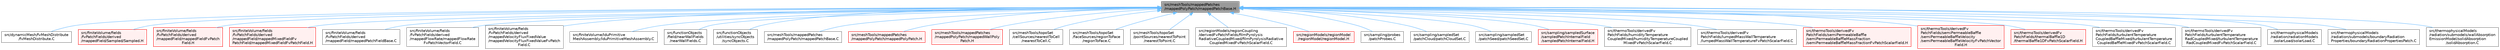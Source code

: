 digraph "src/meshTools/mappedPatches/mappedPolyPatch/mappedPatchBase.H"
{
 // LATEX_PDF_SIZE
  bgcolor="transparent";
  edge [fontname=Helvetica,fontsize=10,labelfontname=Helvetica,labelfontsize=10];
  node [fontname=Helvetica,fontsize=10,shape=box,height=0.2,width=0.4];
  Node1 [id="Node000001",label="src/meshTools/mappedPatches\l/mappedPolyPatch/mappedPatchBase.H",height=0.2,width=0.4,color="gray40", fillcolor="grey60", style="filled", fontcolor="black",tooltip=" "];
  Node1 -> Node2 [id="edge1_Node000001_Node000002",dir="back",color="steelblue1",style="solid",tooltip=" "];
  Node2 [id="Node000002",label="src/dynamicMesh/fvMeshDistribute\l/fvMeshDistribute.C",height=0.2,width=0.4,color="grey40", fillcolor="white", style="filled",URL="$fvMeshDistribute_8C.html",tooltip=" "];
  Node1 -> Node3 [id="edge2_Node000001_Node000003",dir="back",color="steelblue1",style="solid",tooltip=" "];
  Node3 [id="Node000003",label="src/finiteVolume/fields\l/fvPatchFields/derived\l/mappedField/Sampled/Sampled.H",height=0.2,width=0.4,color="red", fillcolor="#FFF0F0", style="filled",URL="$Sampled_8H.html",tooltip=" "];
  Node1 -> Node5 [id="edge3_Node000001_Node000005",dir="back",color="steelblue1",style="solid",tooltip=" "];
  Node5 [id="Node000005",label="src/finiteVolume/fields\l/fvPatchFields/derived\l/mappedField/mappedFieldFvPatch\lField.H",height=0.2,width=0.4,color="red", fillcolor="#FFF0F0", style="filled",URL="$mappedFieldFvPatchField_8H.html",tooltip=" "];
  Node1 -> Node10 [id="edge4_Node000001_Node000010",dir="back",color="steelblue1",style="solid",tooltip=" "];
  Node10 [id="Node000010",label="src/finiteVolume/fields\l/fvPatchFields/derived\l/mappedField/mappedMixedFieldFv\lPatchField/mappedMixedFieldFvPatchField.H",height=0.2,width=0.4,color="red", fillcolor="#FFF0F0", style="filled",URL="$mappedMixedFieldFvPatchField_8H.html",tooltip=" "];
  Node1 -> Node14 [id="edge5_Node000001_Node000014",dir="back",color="steelblue1",style="solid",tooltip=" "];
  Node14 [id="Node000014",label="src/finiteVolume/fields\l/fvPatchFields/derived\l/mappedField/mappedPatchFieldBase.C",height=0.2,width=0.4,color="grey40", fillcolor="white", style="filled",URL="$mappedPatchFieldBase_8C.html",tooltip=" "];
  Node1 -> Node15 [id="edge6_Node000001_Node000015",dir="back",color="steelblue1",style="solid",tooltip=" "];
  Node15 [id="Node000015",label="src/finiteVolume/fields\l/fvPatchFields/derived\l/mappedFlowRate/mappedFlowRate\lFvPatchVectorField.C",height=0.2,width=0.4,color="grey40", fillcolor="white", style="filled",URL="$mappedFlowRateFvPatchVectorField_8C.html",tooltip=" "];
  Node1 -> Node16 [id="edge7_Node000001_Node000016",dir="back",color="steelblue1",style="solid",tooltip=" "];
  Node16 [id="Node000016",label="src/finiteVolume/fields\l/fvPatchFields/derived\l/mappedVelocityFluxFixedValue\l/mappedVelocityFluxFixedValueFvPatch\lField.C",height=0.2,width=0.4,color="grey40", fillcolor="white", style="filled",URL="$mappedVelocityFluxFixedValueFvPatchField_8C.html",tooltip=" "];
  Node1 -> Node17 [id="edge8_Node000001_Node000017",dir="back",color="steelblue1",style="solid",tooltip=" "];
  Node17 [id="Node000017",label="src/finiteVolume/lduPrimitive\lMeshAssembly/lduPrimitiveMeshAssembly.C",height=0.2,width=0.4,color="grey40", fillcolor="white", style="filled",URL="$lduPrimitiveMeshAssembly_8C.html",tooltip=" "];
  Node1 -> Node18 [id="edge9_Node000001_Node000018",dir="back",color="steelblue1",style="solid",tooltip=" "];
  Node18 [id="Node000018",label="src/functionObjects\l/field/nearWallFields\l/nearWallFields.C",height=0.2,width=0.4,color="grey40", fillcolor="white", style="filled",URL="$nearWallFields_8C.html",tooltip=" "];
  Node1 -> Node19 [id="edge10_Node000001_Node000019",dir="back",color="steelblue1",style="solid",tooltip=" "];
  Node19 [id="Node000019",label="src/functionObjects\l/utilities/syncObjects\l/syncObjects.C",height=0.2,width=0.4,color="grey40", fillcolor="white", style="filled",URL="$syncObjects_8C.html",tooltip=" "];
  Node1 -> Node20 [id="edge11_Node000001_Node000020",dir="back",color="steelblue1",style="solid",tooltip=" "];
  Node20 [id="Node000020",label="src/meshTools/mappedPatches\l/mappedPolyPatch/mappedPatchBase.C",height=0.2,width=0.4,color="grey40", fillcolor="white", style="filled",URL="$mappedPatchBase_8C.html",tooltip=" "];
  Node1 -> Node21 [id="edge12_Node000001_Node000021",dir="back",color="steelblue1",style="solid",tooltip=" "];
  Node21 [id="Node000021",label="src/meshTools/mappedPatches\l/mappedPolyPatch/mappedPolyPatch.H",height=0.2,width=0.4,color="red", fillcolor="#FFF0F0", style="filled",URL="$mappedPolyPatch_8H.html",tooltip=" "];
  Node1 -> Node29 [id="edge13_Node000001_Node000029",dir="back",color="steelblue1",style="solid",tooltip=" "];
  Node29 [id="Node000029",label="src/meshTools/mappedPatches\l/mappedPolyPatch/mappedWallPoly\lPatch.H",height=0.2,width=0.4,color="red", fillcolor="#FFF0F0", style="filled",URL="$mappedWallPolyPatch_8H.html",tooltip=" "];
  Node1 -> Node45 [id="edge14_Node000001_Node000045",dir="back",color="steelblue1",style="solid",tooltip=" "];
  Node45 [id="Node000045",label="src/meshTools/topoSet\l/cellSources/nearestToCell\l/nearestToCell.C",height=0.2,width=0.4,color="grey40", fillcolor="white", style="filled",URL="$nearestToCell_8C.html",tooltip=" "];
  Node1 -> Node46 [id="edge15_Node000001_Node000046",dir="back",color="steelblue1",style="solid",tooltip=" "];
  Node46 [id="Node000046",label="src/meshTools/topoSet\l/faceSources/regionToFace\l/regionToFace.C",height=0.2,width=0.4,color="grey40", fillcolor="white", style="filled",URL="$regionToFace_8C.html",tooltip=" "];
  Node1 -> Node47 [id="edge16_Node000001_Node000047",dir="back",color="steelblue1",style="solid",tooltip=" "];
  Node47 [id="Node000047",label="src/meshTools/topoSet\l/pointSources/nearestToPoint\l/nearestToPoint.C",height=0.2,width=0.4,color="grey40", fillcolor="white", style="filled",URL="$nearestToPoint_8C.html",tooltip=" "];
  Node1 -> Node48 [id="edge17_Node000001_Node000048",dir="back",color="steelblue1",style="solid",tooltip=" "];
  Node48 [id="Node000048",label="src/regionModels/regionCoupling\l/derivedFvPatchFields/filmPyrolysis\lRadiativeCoupledMixed/filmPyrolysisRadiative\lCoupledMixedFvPatchScalarField.C",height=0.2,width=0.4,color="grey40", fillcolor="white", style="filled",URL="$filmPyrolysisRadiativeCoupledMixedFvPatchScalarField_8C.html",tooltip=" "];
  Node1 -> Node49 [id="edge18_Node000001_Node000049",dir="back",color="steelblue1",style="solid",tooltip=" "];
  Node49 [id="Node000049",label="src/regionModels/regionModel\l/regionModel/regionModel.H",height=0.2,width=0.4,color="red", fillcolor="#FFF0F0", style="filled",URL="$regionModel_8H.html",tooltip=" "];
  Node1 -> Node108 [id="edge19_Node000001_Node000108",dir="back",color="steelblue1",style="solid",tooltip=" "];
  Node108 [id="Node000108",label="src/sampling/probes\l/patchProbes.C",height=0.2,width=0.4,color="grey40", fillcolor="white", style="filled",URL="$patchProbes_8C.html",tooltip=" "];
  Node1 -> Node109 [id="edge20_Node000001_Node000109",dir="back",color="steelblue1",style="solid",tooltip=" "];
  Node109 [id="Node000109",label="src/sampling/sampledSet\l/patchCloud/patchCloudSet.C",height=0.2,width=0.4,color="grey40", fillcolor="white", style="filled",URL="$patchCloudSet_8C.html",tooltip=" "];
  Node1 -> Node110 [id="edge21_Node000001_Node000110",dir="back",color="steelblue1",style="solid",tooltip=" "];
  Node110 [id="Node000110",label="src/sampling/sampledSet\l/patchSeed/patchSeedSet.C",height=0.2,width=0.4,color="grey40", fillcolor="white", style="filled",URL="$patchSeedSet_8C.html",tooltip=" "];
  Node1 -> Node111 [id="edge22_Node000001_Node000111",dir="back",color="steelblue1",style="solid",tooltip=" "];
  Node111 [id="Node000111",label="src/sampling/sampledSurface\l/sampledPatchInternalField\l/sampledPatchInternalField.H",height=0.2,width=0.4,color="red", fillcolor="#FFF0F0", style="filled",URL="$sampledPatchInternalField_8H.html",tooltip=" "];
  Node1 -> Node114 [id="edge23_Node000001_Node000114",dir="back",color="steelblue1",style="solid",tooltip=" "];
  Node114 [id="Node000114",label="src/thermoTools/derivedFv\lPatchFields/humidityTemperature\lCoupledMixed/humidityTemperatureCoupled\lMixedFvPatchScalarField.C",height=0.2,width=0.4,color="grey40", fillcolor="white", style="filled",URL="$humidityTemperatureCoupledMixedFvPatchScalarField_8C.html",tooltip=" "];
  Node1 -> Node115 [id="edge24_Node000001_Node000115",dir="back",color="steelblue1",style="solid",tooltip=" "];
  Node115 [id="Node000115",label="src/thermoTools/derivedFv\lPatchFields/lumpedMassWallTemperature\l/lumpedMassWallTemperatureFvPatchScalarField.C",height=0.2,width=0.4,color="grey40", fillcolor="white", style="filled",URL="$lumpedMassWallTemperatureFvPatchScalarField_8C.html",tooltip=" "];
  Node1 -> Node116 [id="edge25_Node000001_Node000116",dir="back",color="steelblue1",style="solid",tooltip=" "];
  Node116 [id="Node000116",label="src/thermoTools/derivedFv\lPatchFields/semiPermeableBaffle\l/semiPermeableBaffleMassFraction\l/semiPermeableBaffleMassFractionFvPatchScalarField.H",height=0.2,width=0.4,color="red", fillcolor="#FFF0F0", style="filled",URL="$semiPermeableBaffleMassFractionFvPatchScalarField_8H.html",tooltip=" "];
  Node1 -> Node119 [id="edge26_Node000001_Node000119",dir="back",color="steelblue1",style="solid",tooltip=" "];
  Node119 [id="Node000119",label="src/thermoTools/derivedFv\lPatchFields/semiPermeableBaffle\l/semiPermeableBaffleVelocity\l/semiPermeableBaffleVelocityFvPatchVector\lField.H",height=0.2,width=0.4,color="red", fillcolor="#FFF0F0", style="filled",URL="$semiPermeableBaffleVelocityFvPatchVectorField_8H.html",tooltip=" "];
  Node1 -> Node120 [id="edge27_Node000001_Node000120",dir="back",color="steelblue1",style="solid",tooltip=" "];
  Node120 [id="Node000120",label="src/thermoTools/derivedFv\lPatchFields/thermalBaffle1D\l/thermalBaffle1DFvPatchScalarField.H",height=0.2,width=0.4,color="red", fillcolor="#FFF0F0", style="filled",URL="$thermalBaffle1DFvPatchScalarField_8H.html",tooltip=" "];
  Node1 -> Node123 [id="edge28_Node000001_Node000123",dir="back",color="steelblue1",style="solid",tooltip=" "];
  Node123 [id="Node000123",label="src/thermoTools/derivedFv\lPatchFields/turbulentTemperature\lCoupledBaffleMixed/turbulentTemperature\lCoupledBaffleMixedFvPatchScalarField.C",height=0.2,width=0.4,color="grey40", fillcolor="white", style="filled",URL="$turbulentTemperatureCoupledBaffleMixedFvPatchScalarField_8C.html",tooltip=" "];
  Node1 -> Node124 [id="edge29_Node000001_Node000124",dir="back",color="steelblue1",style="solid",tooltip=" "];
  Node124 [id="Node000124",label="src/thermoTools/derivedFv\lPatchFields/turbulentTemperature\lRadCoupledMixed/turbulentTemperature\lRadCoupledMixedFvPatchScalarField.C",height=0.2,width=0.4,color="grey40", fillcolor="white", style="filled",URL="$turbulentTemperatureRadCoupledMixedFvPatchScalarField_8C.html",tooltip=" "];
  Node1 -> Node125 [id="edge30_Node000001_Node000125",dir="back",color="steelblue1",style="solid",tooltip=" "];
  Node125 [id="Node000125",label="src/thermophysicalModels\l/radiation/radiationModels\l/solarLoad/solarLoad.C",height=0.2,width=0.4,color="grey40", fillcolor="white", style="filled",URL="$solarLoad_8C.html",tooltip=" "];
  Node1 -> Node126 [id="edge31_Node000001_Node000126",dir="back",color="steelblue1",style="solid",tooltip=" "];
  Node126 [id="Node000126",label="src/thermophysicalModels\l/radiation/submodels/boundaryRadiation\lProperties/boundaryRadiationPropertiesPatch.C",height=0.2,width=0.4,color="grey40", fillcolor="white", style="filled",URL="$boundaryRadiationPropertiesPatch_8C.html",tooltip=" "];
  Node1 -> Node127 [id="edge32_Node000001_Node000127",dir="back",color="steelblue1",style="solid",tooltip=" "];
  Node127 [id="Node000127",label="src/thermophysicalModels\l/radiation/submodels/wallAbsorption\lEmissionModel/solidAbsorption\l/solidAbsorption.C",height=0.2,width=0.4,color="grey40", fillcolor="white", style="filled",URL="$solidAbsorption_8C.html",tooltip=" "];
}
